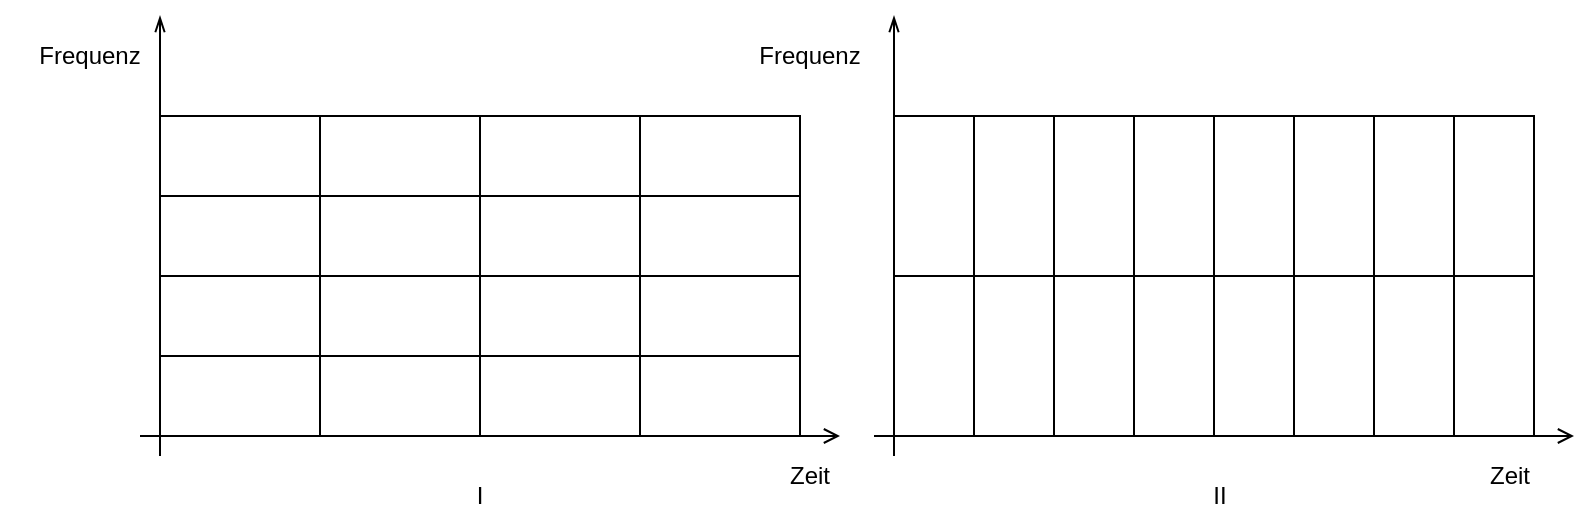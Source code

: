 <mxfile version="14.4.2" type="device"><diagram id="KnQZ_KpToXaXnPLR5-C5" name="Seite-1"><mxGraphModel dx="518" dy="461" grid="1" gridSize="10" guides="1" tooltips="1" connect="1" arrows="1" fold="1" page="1" pageScale="1" pageWidth="827" pageHeight="1169" math="0" shadow="0"><root><mxCell id="0"/><mxCell id="1" parent="0"/><mxCell id="17HYWIR7bCSNagbxp2qq-1" value="" style="endArrow=openThin;html=1;endFill=0;" edge="1" parent="1"><mxGeometry width="50" height="50" relative="1" as="geometry"><mxPoint x="100" y="330" as="sourcePoint"/><mxPoint x="100" y="110" as="targetPoint"/></mxGeometry></mxCell><mxCell id="17HYWIR7bCSNagbxp2qq-2" value="" style="endArrow=none;html=1;startArrow=open;startFill=0;" edge="1" parent="1"><mxGeometry width="50" height="50" relative="1" as="geometry"><mxPoint x="440" y="320" as="sourcePoint"/><mxPoint x="90" y="320" as="targetPoint"/></mxGeometry></mxCell><mxCell id="17HYWIR7bCSNagbxp2qq-3" value="Frequenz" style="text;html=1;strokeColor=none;fillColor=none;align=center;verticalAlign=middle;whiteSpace=wrap;rounded=0;" vertex="1" parent="1"><mxGeometry x="20" y="120" width="90" height="20" as="geometry"/></mxCell><mxCell id="17HYWIR7bCSNagbxp2qq-4" value="Zeit" style="text;html=1;strokeColor=none;fillColor=none;align=center;verticalAlign=middle;whiteSpace=wrap;rounded=0;" vertex="1" parent="1"><mxGeometry x="390" y="330" width="70" height="20" as="geometry"/></mxCell><mxCell id="17HYWIR7bCSNagbxp2qq-5" value="" style="rounded=0;whiteSpace=wrap;html=1;" vertex="1" parent="1"><mxGeometry x="100" y="280" width="80" height="40" as="geometry"/></mxCell><mxCell id="17HYWIR7bCSNagbxp2qq-6" value="" style="rounded=0;whiteSpace=wrap;html=1;" vertex="1" parent="1"><mxGeometry x="180" y="280" width="80" height="40" as="geometry"/></mxCell><mxCell id="17HYWIR7bCSNagbxp2qq-7" value="" style="rounded=0;whiteSpace=wrap;html=1;" vertex="1" parent="1"><mxGeometry x="260" y="280" width="80" height="40" as="geometry"/></mxCell><mxCell id="17HYWIR7bCSNagbxp2qq-8" value="" style="rounded=0;whiteSpace=wrap;html=1;" vertex="1" parent="1"><mxGeometry x="340" y="280" width="80" height="40" as="geometry"/></mxCell><mxCell id="17HYWIR7bCSNagbxp2qq-9" value="" style="rounded=0;whiteSpace=wrap;html=1;" vertex="1" parent="1"><mxGeometry x="100" y="240" width="80" height="40" as="geometry"/></mxCell><mxCell id="17HYWIR7bCSNagbxp2qq-10" value="" style="rounded=0;whiteSpace=wrap;html=1;" vertex="1" parent="1"><mxGeometry x="180" y="240" width="80" height="40" as="geometry"/></mxCell><mxCell id="17HYWIR7bCSNagbxp2qq-11" value="" style="rounded=0;whiteSpace=wrap;html=1;" vertex="1" parent="1"><mxGeometry x="260" y="240" width="80" height="40" as="geometry"/></mxCell><mxCell id="17HYWIR7bCSNagbxp2qq-13" value="" style="rounded=0;whiteSpace=wrap;html=1;" vertex="1" parent="1"><mxGeometry x="100" y="200" width="80" height="40" as="geometry"/></mxCell><mxCell id="17HYWIR7bCSNagbxp2qq-14" value="" style="rounded=0;whiteSpace=wrap;html=1;" vertex="1" parent="1"><mxGeometry x="180" y="200" width="80" height="40" as="geometry"/></mxCell><mxCell id="17HYWIR7bCSNagbxp2qq-15" value="" style="rounded=0;whiteSpace=wrap;html=1;" vertex="1" parent="1"><mxGeometry x="260" y="200" width="80" height="40" as="geometry"/></mxCell><mxCell id="17HYWIR7bCSNagbxp2qq-17" value="" style="rounded=0;whiteSpace=wrap;html=1;" vertex="1" parent="1"><mxGeometry x="100" y="160" width="80" height="40" as="geometry"/></mxCell><mxCell id="17HYWIR7bCSNagbxp2qq-18" value="" style="rounded=0;whiteSpace=wrap;html=1;" vertex="1" parent="1"><mxGeometry x="180" y="160" width="80" height="40" as="geometry"/></mxCell><mxCell id="17HYWIR7bCSNagbxp2qq-19" value="" style="rounded=0;whiteSpace=wrap;html=1;" vertex="1" parent="1"><mxGeometry x="260" y="160" width="80" height="40" as="geometry"/></mxCell><mxCell id="17HYWIR7bCSNagbxp2qq-45" value="" style="endArrow=openThin;html=1;endFill=0;" edge="1" parent="1"><mxGeometry width="50" height="50" relative="1" as="geometry"><mxPoint x="467" y="330.0" as="sourcePoint"/><mxPoint x="467" y="110.0" as="targetPoint"/></mxGeometry></mxCell><mxCell id="17HYWIR7bCSNagbxp2qq-46" value="" style="endArrow=none;html=1;startArrow=open;startFill=0;" edge="1" parent="1"><mxGeometry width="50" height="50" relative="1" as="geometry"><mxPoint x="807" y="320.0" as="sourcePoint"/><mxPoint x="457" y="320.0" as="targetPoint"/></mxGeometry></mxCell><mxCell id="17HYWIR7bCSNagbxp2qq-47" value="Zeit" style="text;html=1;strokeColor=none;fillColor=none;align=center;verticalAlign=middle;whiteSpace=wrap;rounded=0;" vertex="1" parent="1"><mxGeometry x="740" y="330" width="70" height="20" as="geometry"/></mxCell><mxCell id="17HYWIR7bCSNagbxp2qq-86" value="" style="rounded=0;whiteSpace=wrap;html=1;" vertex="1" parent="1"><mxGeometry x="340" y="240" width="80" height="40" as="geometry"/></mxCell><mxCell id="17HYWIR7bCSNagbxp2qq-88" value="" style="rounded=0;whiteSpace=wrap;html=1;" vertex="1" parent="1"><mxGeometry x="340" y="200" width="80" height="40" as="geometry"/></mxCell><mxCell id="17HYWIR7bCSNagbxp2qq-89" value="" style="rounded=0;whiteSpace=wrap;html=1;" vertex="1" parent="1"><mxGeometry x="340" y="160" width="80" height="40" as="geometry"/></mxCell><mxCell id="17HYWIR7bCSNagbxp2qq-91" value="" style="rounded=0;whiteSpace=wrap;html=1;" vertex="1" parent="1"><mxGeometry x="467" y="160" width="40" height="80" as="geometry"/></mxCell><mxCell id="17HYWIR7bCSNagbxp2qq-92" value="" style="rounded=0;whiteSpace=wrap;html=1;" vertex="1" parent="1"><mxGeometry x="507" y="160" width="40" height="80" as="geometry"/></mxCell><mxCell id="17HYWIR7bCSNagbxp2qq-93" value="" style="rounded=0;whiteSpace=wrap;html=1;" vertex="1" parent="1"><mxGeometry x="467" y="240" width="40" height="80" as="geometry"/></mxCell><mxCell id="17HYWIR7bCSNagbxp2qq-94" value="" style="rounded=0;whiteSpace=wrap;html=1;" vertex="1" parent="1"><mxGeometry x="507" y="240" width="40" height="80" as="geometry"/></mxCell><mxCell id="17HYWIR7bCSNagbxp2qq-95" value="" style="rounded=0;whiteSpace=wrap;html=1;" vertex="1" parent="1"><mxGeometry x="547" y="160" width="40" height="80" as="geometry"/></mxCell><mxCell id="17HYWIR7bCSNagbxp2qq-96" value="" style="rounded=0;whiteSpace=wrap;html=1;" vertex="1" parent="1"><mxGeometry x="587" y="160" width="40" height="80" as="geometry"/></mxCell><mxCell id="17HYWIR7bCSNagbxp2qq-97" value="" style="rounded=0;whiteSpace=wrap;html=1;" vertex="1" parent="1"><mxGeometry x="547" y="240" width="40" height="80" as="geometry"/></mxCell><mxCell id="17HYWIR7bCSNagbxp2qq-98" value="" style="rounded=0;whiteSpace=wrap;html=1;" vertex="1" parent="1"><mxGeometry x="587" y="240" width="40" height="80" as="geometry"/></mxCell><mxCell id="17HYWIR7bCSNagbxp2qq-99" value="" style="rounded=0;whiteSpace=wrap;html=1;" vertex="1" parent="1"><mxGeometry x="627" y="160" width="40" height="80" as="geometry"/></mxCell><mxCell id="17HYWIR7bCSNagbxp2qq-100" value="" style="rounded=0;whiteSpace=wrap;html=1;" vertex="1" parent="1"><mxGeometry x="667" y="160" width="40" height="80" as="geometry"/></mxCell><mxCell id="17HYWIR7bCSNagbxp2qq-101" value="" style="rounded=0;whiteSpace=wrap;html=1;" vertex="1" parent="1"><mxGeometry x="627" y="240" width="40" height="80" as="geometry"/></mxCell><mxCell id="17HYWIR7bCSNagbxp2qq-102" value="" style="rounded=0;whiteSpace=wrap;html=1;" vertex="1" parent="1"><mxGeometry x="667" y="240" width="40" height="80" as="geometry"/></mxCell><mxCell id="17HYWIR7bCSNagbxp2qq-103" value="" style="rounded=0;whiteSpace=wrap;html=1;" vertex="1" parent="1"><mxGeometry x="707" y="160" width="40" height="80" as="geometry"/></mxCell><mxCell id="17HYWIR7bCSNagbxp2qq-104" value="" style="rounded=0;whiteSpace=wrap;html=1;" vertex="1" parent="1"><mxGeometry x="747" y="160" width="40" height="80" as="geometry"/></mxCell><mxCell id="17HYWIR7bCSNagbxp2qq-105" value="" style="rounded=0;whiteSpace=wrap;html=1;" vertex="1" parent="1"><mxGeometry x="707" y="240" width="40" height="80" as="geometry"/></mxCell><mxCell id="17HYWIR7bCSNagbxp2qq-106" value="" style="rounded=0;whiteSpace=wrap;html=1;" vertex="1" parent="1"><mxGeometry x="747" y="240" width="40" height="80" as="geometry"/></mxCell><mxCell id="17HYWIR7bCSNagbxp2qq-107" value="Frequenz" style="text;html=1;strokeColor=none;fillColor=none;align=center;verticalAlign=middle;whiteSpace=wrap;rounded=0;" vertex="1" parent="1"><mxGeometry x="380" y="120" width="90" height="20" as="geometry"/></mxCell><mxCell id="17HYWIR7bCSNagbxp2qq-108" value="I" style="text;html=1;strokeColor=none;fillColor=none;align=center;verticalAlign=middle;whiteSpace=wrap;rounded=0;" vertex="1" parent="1"><mxGeometry x="240" y="340" width="40" height="20" as="geometry"/></mxCell><mxCell id="17HYWIR7bCSNagbxp2qq-109" value="II" style="text;html=1;strokeColor=none;fillColor=none;align=center;verticalAlign=middle;whiteSpace=wrap;rounded=0;" vertex="1" parent="1"><mxGeometry x="610" y="340" width="40" height="20" as="geometry"/></mxCell></root></mxGraphModel></diagram></mxfile>